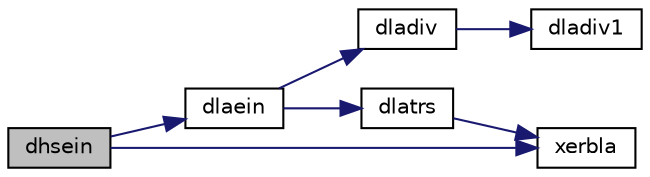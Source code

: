 digraph "dhsein"
{
 // LATEX_PDF_SIZE
  edge [fontname="Helvetica",fontsize="10",labelfontname="Helvetica",labelfontsize="10"];
  node [fontname="Helvetica",fontsize="10",shape=record];
  rankdir="LR";
  Node1 [label="dhsein",height=0.2,width=0.4,color="black", fillcolor="grey75", style="filled", fontcolor="black",tooltip="DHSEIN"];
  Node1 -> Node2 [color="midnightblue",fontsize="10",style="solid",fontname="Helvetica"];
  Node2 [label="dlaein",height=0.2,width=0.4,color="black", fillcolor="white", style="filled",URL="$dlaein_8f.html#a10da782c8833b0a63452726912c827b3",tooltip="DLAEIN computes a specified right or left eigenvector of an upper Hessenberg matrix by inverse iterat..."];
  Node2 -> Node3 [color="midnightblue",fontsize="10",style="solid",fontname="Helvetica"];
  Node3 [label="dladiv",height=0.2,width=0.4,color="black", fillcolor="white", style="filled",URL="$dladiv_8f.html#ad1c0279ec29e8ac222f1e319f4144fcb",tooltip="DLADIV performs complex division in real arithmetic, avoiding unnecessary overflow."];
  Node3 -> Node4 [color="midnightblue",fontsize="10",style="solid",fontname="Helvetica"];
  Node4 [label="dladiv1",height=0.2,width=0.4,color="black", fillcolor="white", style="filled",URL="$dladiv_8f.html#a690ca51f259260f1c838fcf2d550540d",tooltip=" "];
  Node2 -> Node5 [color="midnightblue",fontsize="10",style="solid",fontname="Helvetica"];
  Node5 [label="dlatrs",height=0.2,width=0.4,color="black", fillcolor="white", style="filled",URL="$dlatrs_8f.html#aa495c9c519906a3053f0ec56d702ef5f",tooltip="DLATRS solves a triangular system of equations with the scale factor set to prevent overflow."];
  Node5 -> Node6 [color="midnightblue",fontsize="10",style="solid",fontname="Helvetica"];
  Node6 [label="xerbla",height=0.2,width=0.4,color="black", fillcolor="white", style="filled",URL="$xerbla_8f.html#a377ee61015baf8dea7770b3a404b1c07",tooltip="XERBLA"];
  Node1 -> Node6 [color="midnightblue",fontsize="10",style="solid",fontname="Helvetica"];
}
